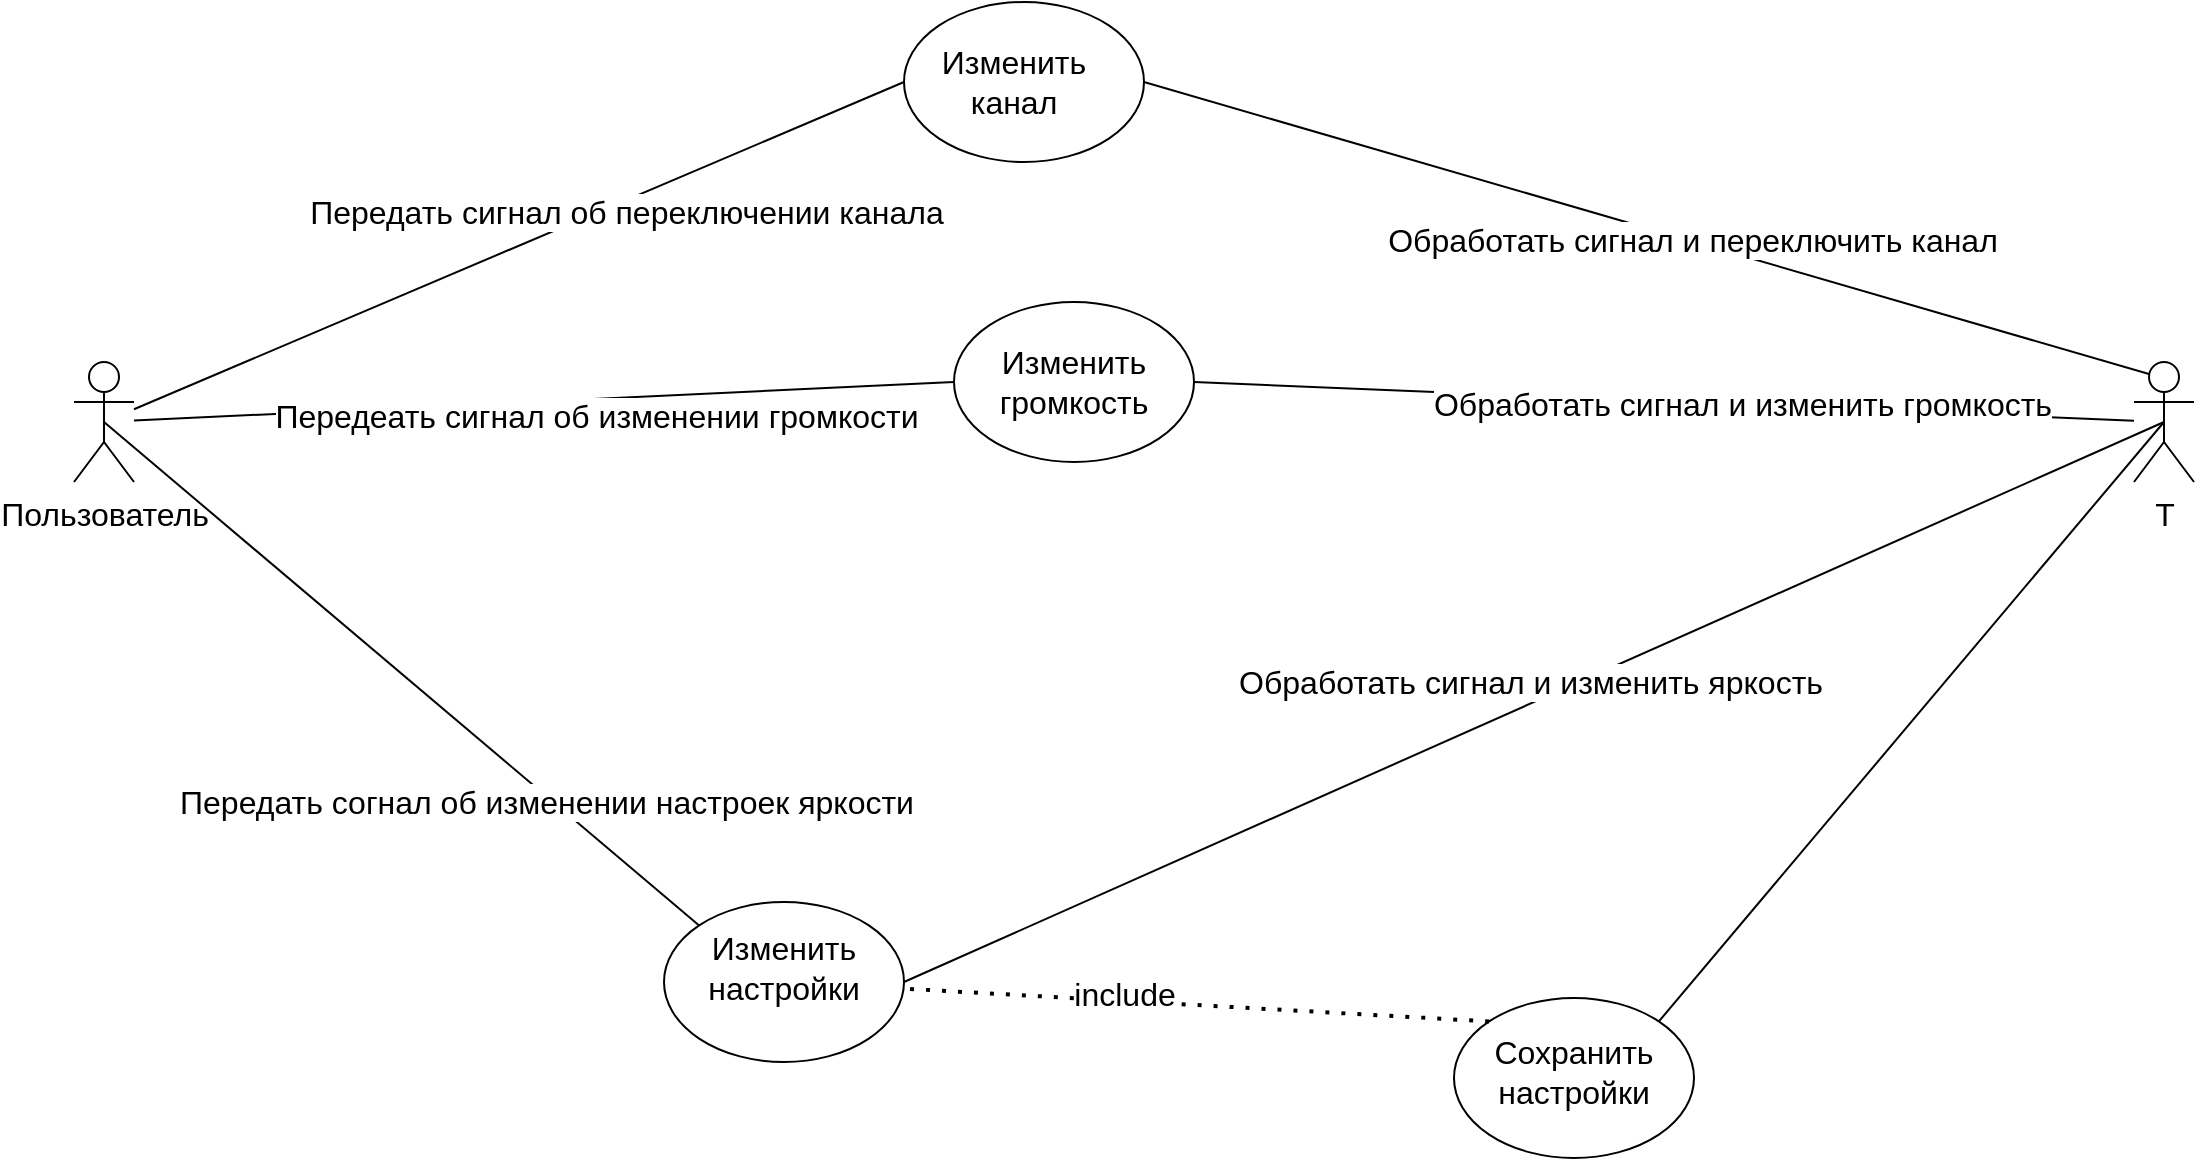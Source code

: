 <mxfile version="17.1.2" type="device"><diagram name="Page-1" id="e7e014a7-5840-1c2e-5031-d8a46d1fe8dd"><mxGraphModel dx="1422" dy="762" grid="1" gridSize="10" guides="1" tooltips="1" connect="1" arrows="1" fold="1" page="1" pageScale="1" pageWidth="1169" pageHeight="826" background="none" math="0" shadow="0"><root><mxCell id="0"/><mxCell id="1" parent="0"/><mxCell id="jaRjv1nxNJXv9vipN6QF-41" value="Пользователь" style="shape=umlActor;verticalLabelPosition=bottom;verticalAlign=top;html=1;outlineConnect=0;fontSize=16;" parent="1" vertex="1"><mxGeometry x="50" y="230" width="30" height="60" as="geometry"/></mxCell><mxCell id="jaRjv1nxNJXv9vipN6QF-42" value="Т" style="shape=umlActor;verticalLabelPosition=bottom;verticalAlign=top;html=1;outlineConnect=0;fontSize=16;" parent="1" vertex="1"><mxGeometry x="1080" y="230" width="30" height="60" as="geometry"/></mxCell><mxCell id="jaRjv1nxNJXv9vipN6QF-43" value="" style="ellipse;whiteSpace=wrap;html=1;fontSize=16;" parent="1" vertex="1"><mxGeometry x="465" y="50" width="120" height="80" as="geometry"/></mxCell><mxCell id="jaRjv1nxNJXv9vipN6QF-44" value="" style="ellipse;whiteSpace=wrap;html=1;fontSize=16;" parent="1" vertex="1"><mxGeometry x="490" y="200" width="120" height="80" as="geometry"/></mxCell><mxCell id="jaRjv1nxNJXv9vipN6QF-45" value="" style="ellipse;whiteSpace=wrap;html=1;fontSize=16;" parent="1" vertex="1"><mxGeometry x="345" y="500" width="120" height="80" as="geometry"/></mxCell><mxCell id="jaRjv1nxNJXv9vipN6QF-46" value="Изменить канал" style="text;html=1;strokeColor=none;fillColor=none;align=center;verticalAlign=middle;whiteSpace=wrap;rounded=0;fontSize=16;" parent="1" vertex="1"><mxGeometry x="490" y="75" width="60" height="30" as="geometry"/></mxCell><mxCell id="jaRjv1nxNJXv9vipN6QF-47" value="Изменить громкость" style="text;html=1;strokeColor=none;fillColor=none;align=center;verticalAlign=middle;whiteSpace=wrap;rounded=0;fontSize=16;" parent="1" vertex="1"><mxGeometry x="520" y="225" width="60" height="30" as="geometry"/></mxCell><mxCell id="jaRjv1nxNJXv9vipN6QF-48" value="Изменить настройки" style="text;html=1;strokeColor=none;fillColor=none;align=center;verticalAlign=middle;whiteSpace=wrap;rounded=0;fontSize=16;" parent="1" vertex="1"><mxGeometry x="375" y="518" width="60" height="30" as="geometry"/></mxCell><mxCell id="jaRjv1nxNJXv9vipN6QF-51" value="" style="endArrow=none;html=1;rounded=0;entryX=0;entryY=0.5;entryDx=0;entryDy=0;fontSize=16;" parent="1" source="jaRjv1nxNJXv9vipN6QF-41" target="jaRjv1nxNJXv9vipN6QF-43" edge="1"><mxGeometry width="50" height="50" relative="1" as="geometry"><mxPoint x="270" y="280" as="sourcePoint"/><mxPoint x="320" y="230" as="targetPoint"/></mxGeometry></mxCell><mxCell id="jaRjv1nxNJXv9vipN6QF-55" value="Передать сигнал об переключении канала" style="edgeLabel;html=1;align=center;verticalAlign=middle;resizable=0;points=[];fontSize=16;" parent="jaRjv1nxNJXv9vipN6QF-51" vertex="1" connectable="0"><mxGeometry x="0.266" y="-5" relative="1" as="geometry"><mxPoint as="offset"/></mxGeometry></mxCell><mxCell id="jaRjv1nxNJXv9vipN6QF-56" value="" style="endArrow=none;html=1;rounded=0;entryX=1;entryY=0.5;entryDx=0;entryDy=0;fontSize=16;" parent="1" source="jaRjv1nxNJXv9vipN6QF-42" target="jaRjv1nxNJXv9vipN6QF-44" edge="1"><mxGeometry width="50" height="50" relative="1" as="geometry"><mxPoint x="690" y="410" as="sourcePoint"/><mxPoint x="740" y="360" as="targetPoint"/></mxGeometry></mxCell><mxCell id="jaRjv1nxNJXv9vipN6QF-58" value="Обработать сигнал и изменить громкость" style="edgeLabel;html=1;align=center;verticalAlign=middle;resizable=0;points=[];fontSize=16;" parent="jaRjv1nxNJXv9vipN6QF-56" vertex="1" connectable="0"><mxGeometry x="-0.167" y="-1" relative="1" as="geometry"><mxPoint as="offset"/></mxGeometry></mxCell><mxCell id="jaRjv1nxNJXv9vipN6QF-59" value="" style="endArrow=none;html=1;rounded=0;entryX=1;entryY=0.5;entryDx=0;entryDy=0;exitX=0.25;exitY=0.1;exitDx=0;exitDy=0;exitPerimeter=0;fontSize=16;" parent="1" source="jaRjv1nxNJXv9vipN6QF-42" target="jaRjv1nxNJXv9vipN6QF-43" edge="1"><mxGeometry width="50" height="50" relative="1" as="geometry"><mxPoint x="860" y="240" as="sourcePoint"/><mxPoint x="740" y="360" as="targetPoint"/></mxGeometry></mxCell><mxCell id="jaRjv1nxNJXv9vipN6QF-60" value="Обработать сигнал и переключить канал" style="edgeLabel;html=1;align=center;verticalAlign=middle;resizable=0;points=[];fontSize=16;" parent="jaRjv1nxNJXv9vipN6QF-59" vertex="1" connectable="0"><mxGeometry x="-0.087" y="-1" relative="1" as="geometry"><mxPoint as="offset"/></mxGeometry></mxCell><mxCell id="jaRjv1nxNJXv9vipN6QF-61" value="" style="endArrow=none;html=1;rounded=0;entryX=1;entryY=0.5;entryDx=0;entryDy=0;exitX=0.5;exitY=0.5;exitDx=0;exitDy=0;exitPerimeter=0;fontSize=16;" parent="1" source="jaRjv1nxNJXv9vipN6QF-42" target="jaRjv1nxNJXv9vipN6QF-45" edge="1"><mxGeometry width="50" height="50" relative="1" as="geometry"><mxPoint x="690" y="410" as="sourcePoint"/><mxPoint x="740" y="360" as="targetPoint"/></mxGeometry></mxCell><mxCell id="jaRjv1nxNJXv9vipN6QF-66" value="Обработать сигнал и изменить яркость" style="edgeLabel;html=1;align=center;verticalAlign=middle;resizable=0;points=[];fontSize=16;" parent="jaRjv1nxNJXv9vipN6QF-61" vertex="1" connectable="0"><mxGeometry x="0.313" y="4" relative="1" as="geometry"><mxPoint x="95" y="-58" as="offset"/></mxGeometry></mxCell><mxCell id="jaRjv1nxNJXv9vipN6QF-62" value="" style="endArrow=none;html=1;rounded=0;exitX=0;exitY=0.5;exitDx=0;exitDy=0;fontSize=16;" parent="1" source="jaRjv1nxNJXv9vipN6QF-44" target="jaRjv1nxNJXv9vipN6QF-41" edge="1"><mxGeometry width="50" height="50" relative="1" as="geometry"><mxPoint x="150" y="500" as="sourcePoint"/><mxPoint x="200" y="450" as="targetPoint"/></mxGeometry></mxCell><mxCell id="jaRjv1nxNJXv9vipN6QF-64" value="Передеать сигнал об изменении громкости" style="edgeLabel;html=1;align=center;verticalAlign=middle;resizable=0;points=[];fontSize=16;" parent="jaRjv1nxNJXv9vipN6QF-62" vertex="1" connectable="0"><mxGeometry x="0.104" relative="1" as="geometry"><mxPoint x="47" y="6" as="offset"/></mxGeometry></mxCell><mxCell id="jaRjv1nxNJXv9vipN6QF-63" value="" style="endArrow=none;html=1;rounded=0;entryX=0.5;entryY=0.5;entryDx=0;entryDy=0;entryPerimeter=0;exitX=0;exitY=0;exitDx=0;exitDy=0;fontSize=16;" parent="1" source="jaRjv1nxNJXv9vipN6QF-45" target="jaRjv1nxNJXv9vipN6QF-41" edge="1"><mxGeometry width="50" height="50" relative="1" as="geometry"><mxPoint x="250" y="480" as="sourcePoint"/><mxPoint x="300" y="430" as="targetPoint"/></mxGeometry></mxCell><mxCell id="jaRjv1nxNJXv9vipN6QF-65" value="Передать согнал об изменении настроек яркости" style="edgeLabel;html=1;align=center;verticalAlign=middle;resizable=0;points=[];fontSize=16;" parent="jaRjv1nxNJXv9vipN6QF-63" vertex="1" connectable="0"><mxGeometry x="-0.492" y="2" relative="1" as="geometry"><mxPoint as="offset"/></mxGeometry></mxCell><mxCell id="jaRjv1nxNJXv9vipN6QF-67" value="" style="endArrow=none;html=1;rounded=0;exitX=1;exitY=0;exitDx=0;exitDy=0;entryX=0.5;entryY=0.5;entryDx=0;entryDy=0;entryPerimeter=0;fontSize=16;" parent="1" source="jaRjv1nxNJXv9vipN6QF-68" target="jaRjv1nxNJXv9vipN6QF-42" edge="1"><mxGeometry width="50" height="50" relative="1" as="geometry"><mxPoint x="820" y="520" as="sourcePoint"/><mxPoint x="900" y="320" as="targetPoint"/></mxGeometry></mxCell><mxCell id="jaRjv1nxNJXv9vipN6QF-68" value="" style="ellipse;whiteSpace=wrap;html=1;fontSize=16;" parent="1" vertex="1"><mxGeometry x="740" y="548" width="120" height="80" as="geometry"/></mxCell><mxCell id="jaRjv1nxNJXv9vipN6QF-70" value="Сохранить настройки" style="text;html=1;strokeColor=none;fillColor=none;align=center;verticalAlign=middle;whiteSpace=wrap;rounded=0;fontSize=16;" parent="1" vertex="1"><mxGeometry x="770" y="570" width="60" height="30" as="geometry"/></mxCell><mxCell id="jaRjv1nxNJXv9vipN6QF-72" value="" style="endArrow=none;dashed=1;html=1;dashPattern=1 3;strokeWidth=2;rounded=0;exitX=0;exitY=0;exitDx=0;exitDy=0;fontSize=16;" parent="1" source="jaRjv1nxNJXv9vipN6QF-68" target="jaRjv1nxNJXv9vipN6QF-45" edge="1"><mxGeometry width="50" height="50" relative="1" as="geometry"><mxPoint x="690" y="400" as="sourcePoint"/><mxPoint x="740" y="350" as="targetPoint"/></mxGeometry></mxCell><mxCell id="jaRjv1nxNJXv9vipN6QF-73" value="include" style="edgeLabel;html=1;align=center;verticalAlign=middle;resizable=0;points=[];fontSize=16;" parent="jaRjv1nxNJXv9vipN6QF-72" vertex="1" connectable="0"><mxGeometry x="0.248" y="-4" relative="1" as="geometry"><mxPoint as="offset"/></mxGeometry></mxCell></root></mxGraphModel></diagram></mxfile>